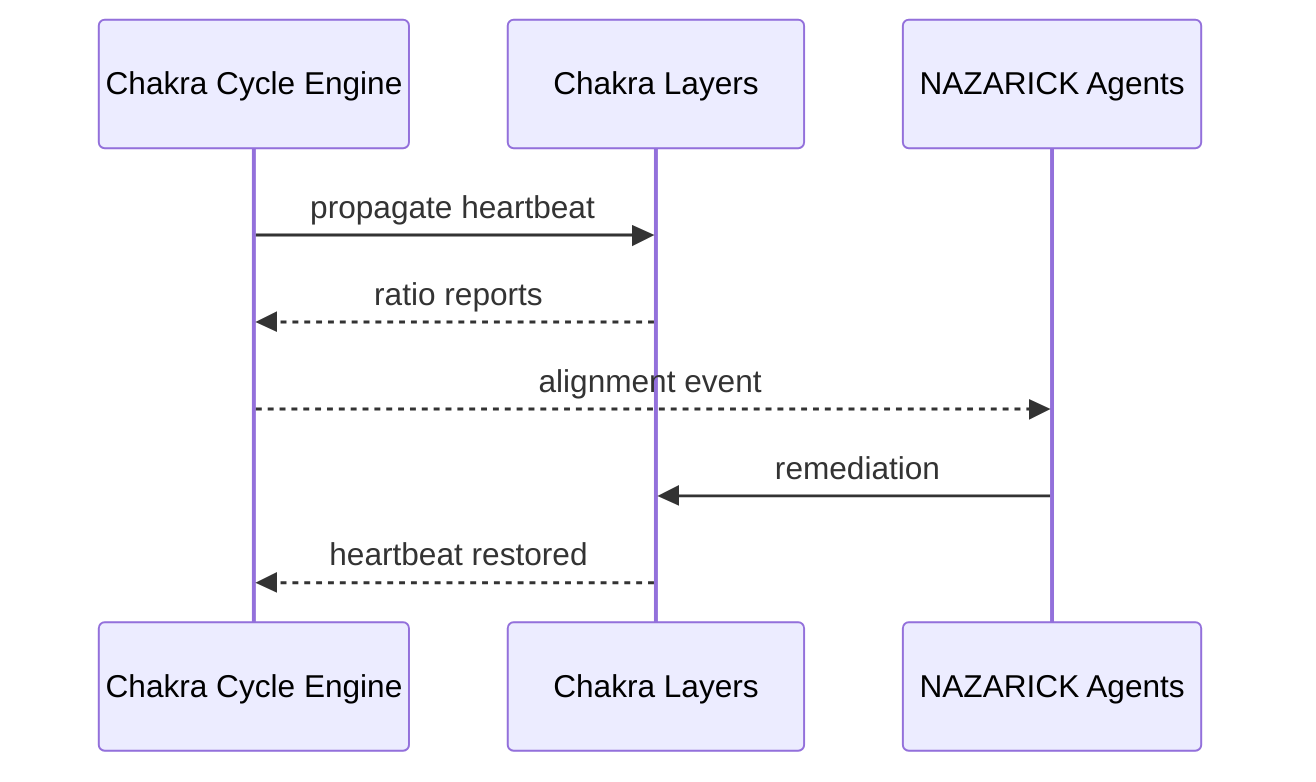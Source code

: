 sequenceDiagram
    participant Engine as Chakra Cycle Engine
    participant Layers as Chakra Layers
    participant Nazarick as NAZARICK Agents
    Engine->>Layers: propagate heartbeat
    Layers-->>Engine: ratio reports
    Engine-->>Nazarick: alignment event
    Nazarick->>Layers: remediation
    Layers-->>Engine: heartbeat restored